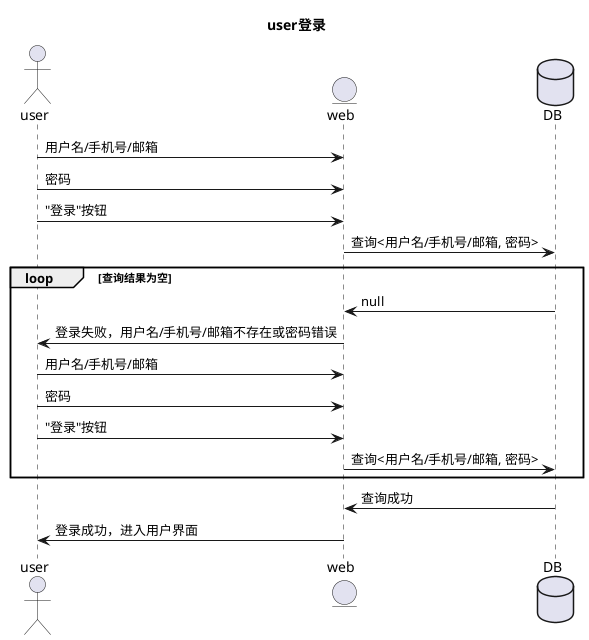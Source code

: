 @startuml user登录
title user登录


actor user
entity web
database DB

user -> web : 用户名/手机号/邮箱
user -> web : 密码
user -> web : "登录"按钮
web -> DB : 查询<用户名/手机号/邮箱, 密码>
loop 查询结果为空
    DB -> web : null
    web -> user : 登录失败，用户名/手机号/邮箱不存在或密码错误
    user -> web : 用户名/手机号/邮箱
    user -> web : 密码
    user -> web : "登录"按钮
    web -> DB : 查询<用户名/手机号/邮箱, 密码>
end
DB -> web : 查询成功
web -> user : 登录成功，进入用户界面

@enduml
